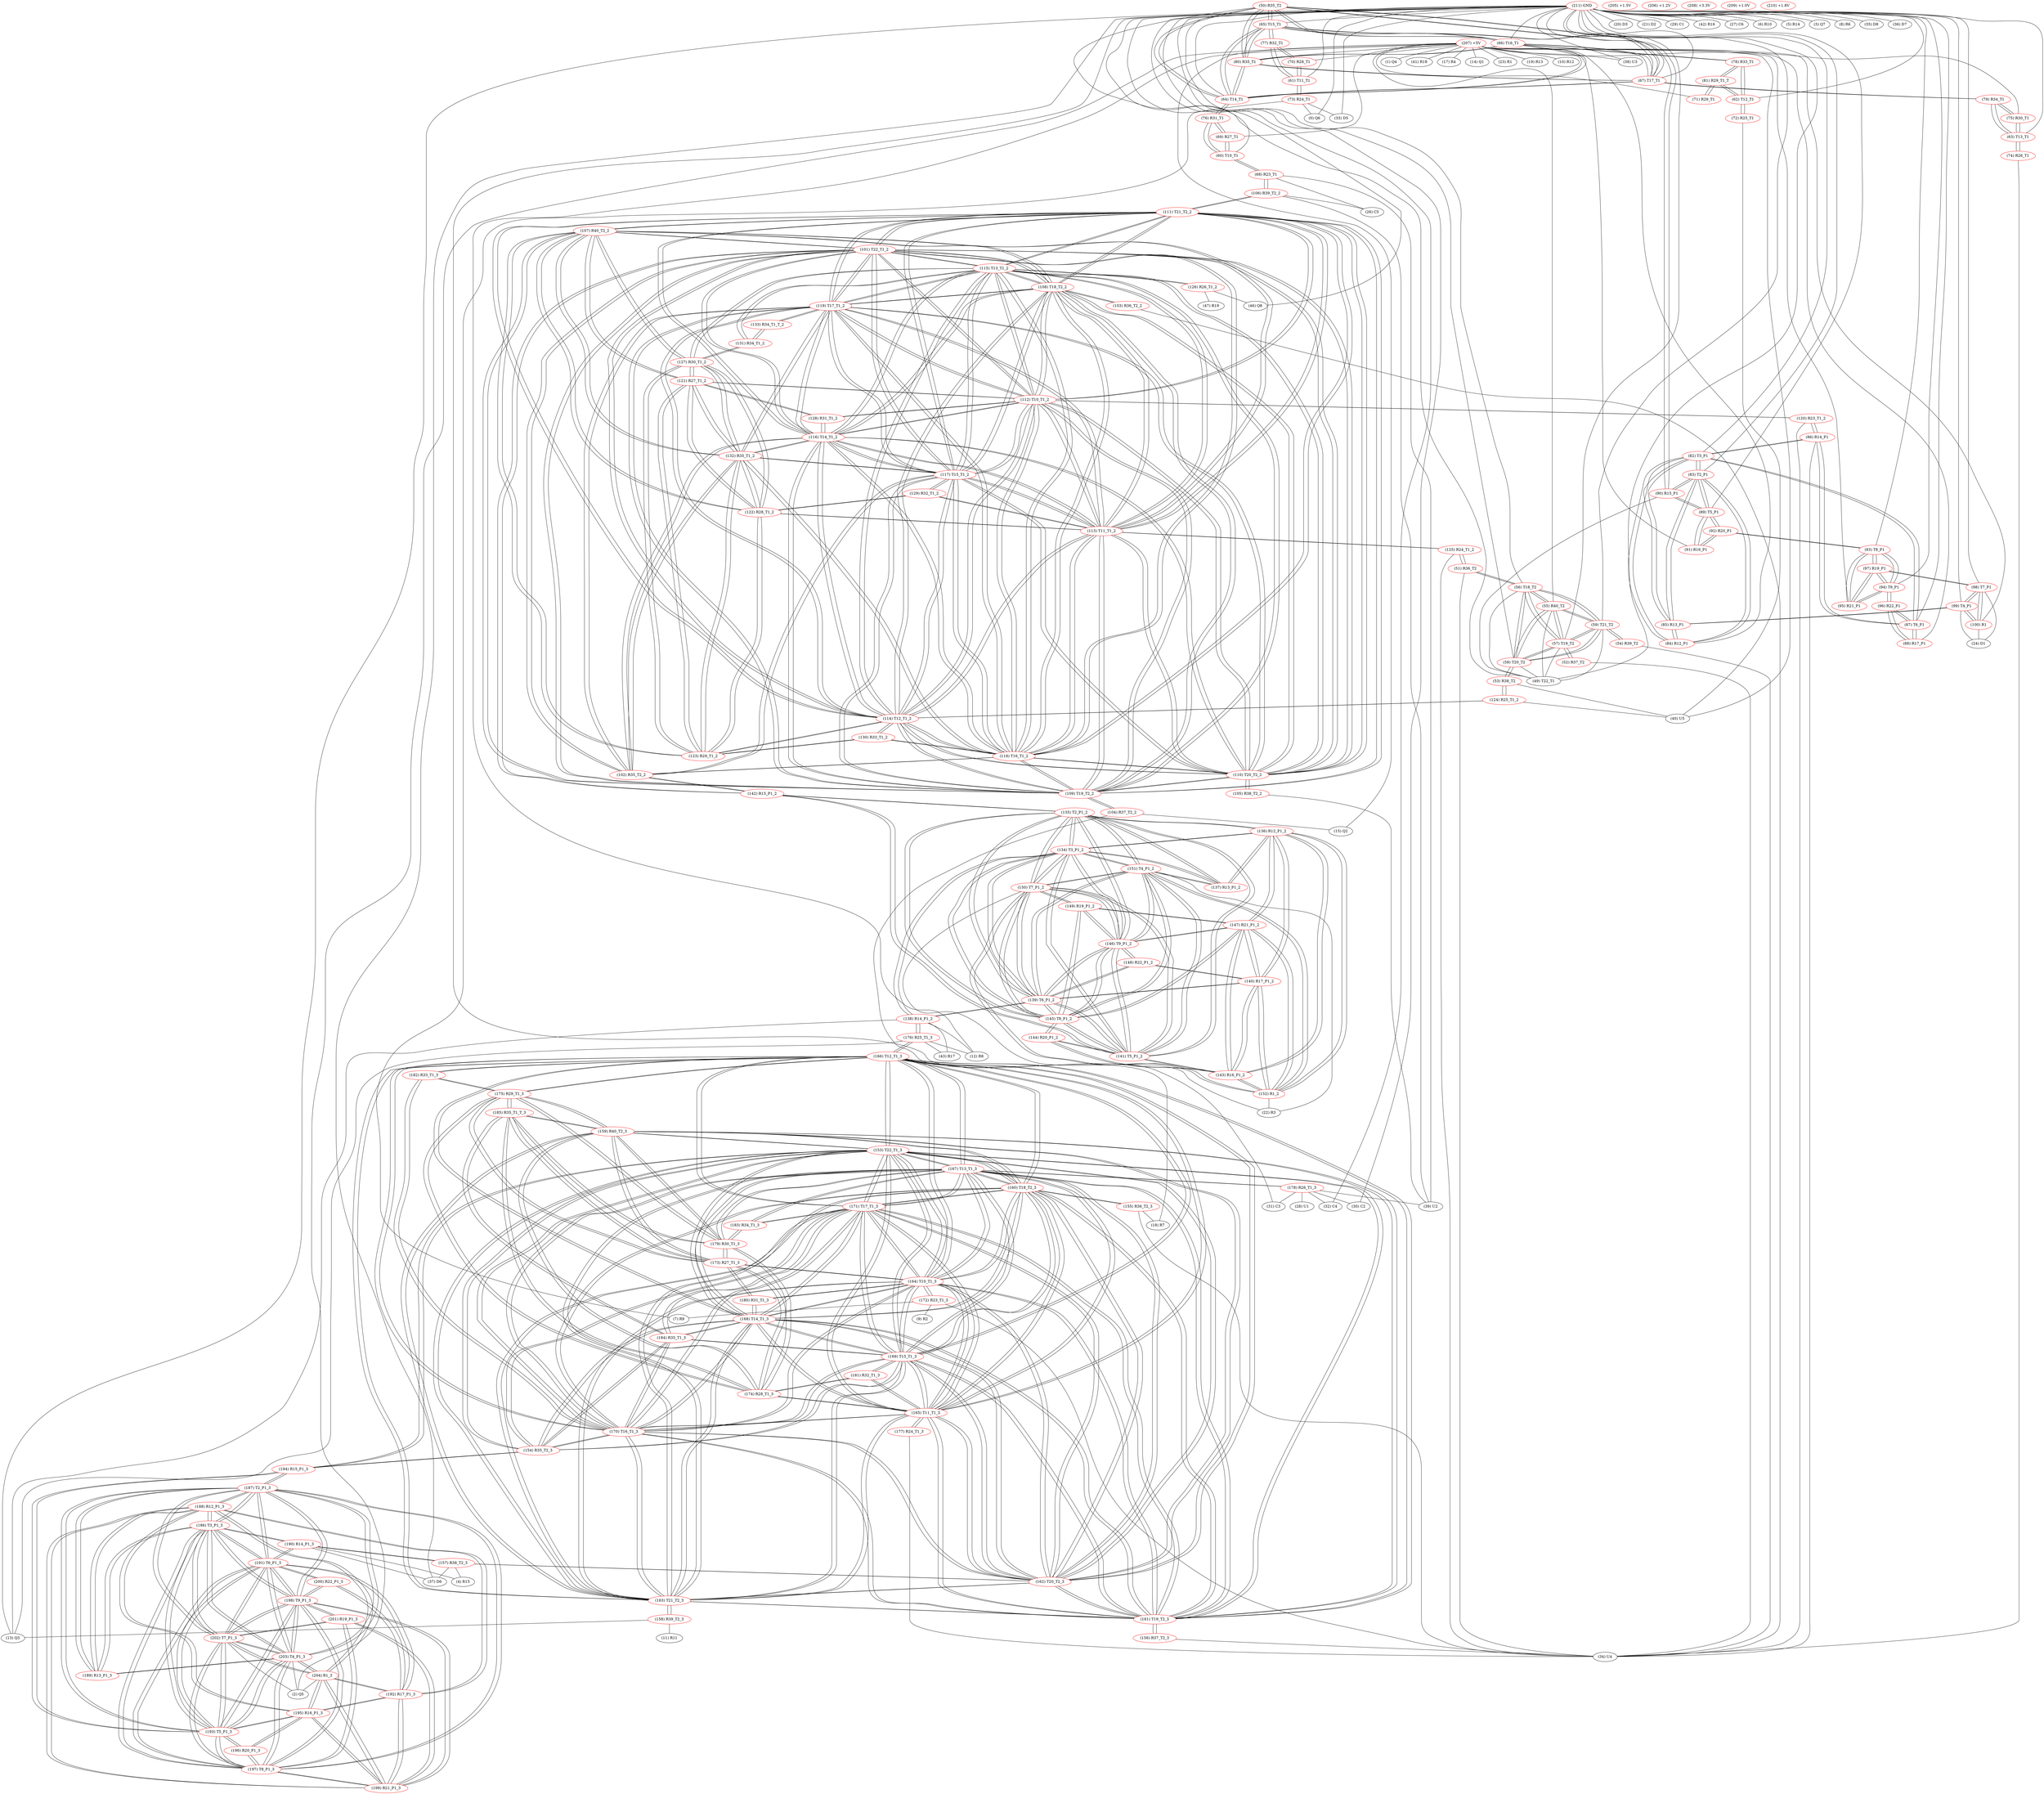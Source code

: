 graph {
	50 [label="(50) R35_T2" color=red]
	65 [label="(65) T15_T1"]
	66 [label="(66) T16_T1"]
	64 [label="(64) T14_T1"]
	67 [label="(67) T17_T1"]
	80 [label="(80) R35_T1"]
	90 [label="(90) R15_P1"]
	49 [label="(49) T22_T1"]
	51 [label="(51) R36_T2" color=red]
	34 [label="(34) U4"]
	125 [label="(125) R24_T1_2"]
	56 [label="(56) T18_T2"]
	52 [label="(52) R37_T2" color=red]
	34 [label="(34) U4"]
	57 [label="(57) T19_T2"]
	53 [label="(53) R38_T2" color=red]
	40 [label="(40) U5"]
	124 [label="(124) R25_T1_2"]
	58 [label="(58) T20_T2"]
	54 [label="(54) R39_T2" color=red]
	34 [label="(34) U4"]
	59 [label="(59) T21_T2"]
	55 [label="(55) R40_T2" color=red]
	57 [label="(57) T19_T2"]
	58 [label="(58) T20_T2"]
	59 [label="(59) T21_T2"]
	49 [label="(49) T22_T1"]
	56 [label="(56) T18_T2"]
	56 [label="(56) T18_T2" color=red]
	57 [label="(57) T19_T2"]
	58 [label="(58) T20_T2"]
	59 [label="(59) T21_T2"]
	49 [label="(49) T22_T1"]
	55 [label="(55) R40_T2"]
	51 [label="(51) R36_T2"]
	57 [label="(57) T19_T2" color=red]
	58 [label="(58) T20_T2"]
	59 [label="(59) T21_T2"]
	49 [label="(49) T22_T1"]
	56 [label="(56) T18_T2"]
	55 [label="(55) R40_T2"]
	52 [label="(52) R37_T2"]
	58 [label="(58) T20_T2" color=red]
	57 [label="(57) T19_T2"]
	59 [label="(59) T21_T2"]
	49 [label="(49) T22_T1"]
	56 [label="(56) T18_T2"]
	55 [label="(55) R40_T2"]
	53 [label="(53) R38_T2"]
	59 [label="(59) T21_T2" color=red]
	57 [label="(57) T19_T2"]
	58 [label="(58) T20_T2"]
	49 [label="(49) T22_T1"]
	56 [label="(56) T18_T2"]
	55 [label="(55) R40_T2"]
	54 [label="(54) R39_T2"]
	60 [label="(60) T10_T1" color=red]
	68 [label="(68) R23_T1"]
	69 [label="(69) R27_T1"]
	76 [label="(76) R31_T1"]
	61 [label="(61) T11_T1" color=red]
	73 [label="(73) R24_T1"]
	77 [label="(77) R32_T1"]
	70 [label="(70) R28_T1"]
	62 [label="(62) T12_T1" color=red]
	78 [label="(78) R33_T1"]
	81 [label="(81) R29_T1_T"]
	72 [label="(72) R25_T1"]
	63 [label="(63) T13_T1" color=red]
	75 [label="(75) R30_T1"]
	79 [label="(79) R34_T1"]
	74 [label="(74) R26_T1"]
	64 [label="(64) T14_T1" color=red]
	65 [label="(65) T15_T1"]
	66 [label="(66) T16_T1"]
	67 [label="(67) T17_T1"]
	50 [label="(50) R35_T2"]
	80 [label="(80) R35_T1"]
	76 [label="(76) R31_T1"]
	65 [label="(65) T15_T1" color=red]
	66 [label="(66) T16_T1"]
	64 [label="(64) T14_T1"]
	67 [label="(67) T17_T1"]
	50 [label="(50) R35_T2"]
	80 [label="(80) R35_T1"]
	77 [label="(77) R32_T1"]
	66 [label="(66) T16_T1" color=red]
	65 [label="(65) T15_T1"]
	64 [label="(64) T14_T1"]
	67 [label="(67) T17_T1"]
	50 [label="(50) R35_T2"]
	80 [label="(80) R35_T1"]
	78 [label="(78) R33_T1"]
	67 [label="(67) T17_T1" color=red]
	65 [label="(65) T15_T1"]
	66 [label="(66) T16_T1"]
	64 [label="(64) T14_T1"]
	50 [label="(50) R35_T2"]
	80 [label="(80) R35_T1"]
	79 [label="(79) R34_T1"]
	68 [label="(68) R23_T1" color=red]
	26 [label="(26) C5"]
	39 [label="(39) U2"]
	106 [label="(106) R39_T2_2"]
	60 [label="(60) T10_T1"]
	69 [label="(69) R27_T1" color=red]
	60 [label="(60) T10_T1"]
	76 [label="(76) R31_T1"]
	70 [label="(70) R28_T1" color=red]
	77 [label="(77) R32_T1"]
	61 [label="(61) T11_T1"]
	71 [label="(71) R29_T1" color=red]
	81 [label="(81) R29_T1_T"]
	72 [label="(72) R25_T1" color=red]
	40 [label="(40) U5"]
	62 [label="(62) T12_T1"]
	73 [label="(73) R24_T1" color=red]
	0 [label="(0) Q6"]
	7 [label="(7) R9"]
	33 [label="(33) D5"]
	61 [label="(61) T11_T1"]
	74 [label="(74) R26_T1" color=red]
	34 [label="(34) U4"]
	63 [label="(63) T13_T1"]
	75 [label="(75) R30_T1" color=red]
	79 [label="(79) R34_T1"]
	63 [label="(63) T13_T1"]
	76 [label="(76) R31_T1" color=red]
	69 [label="(69) R27_T1"]
	60 [label="(60) T10_T1"]
	64 [label="(64) T14_T1"]
	77 [label="(77) R32_T1" color=red]
	65 [label="(65) T15_T1"]
	61 [label="(61) T11_T1"]
	70 [label="(70) R28_T1"]
	78 [label="(78) R33_T1" color=red]
	66 [label="(66) T16_T1"]
	62 [label="(62) T12_T1"]
	81 [label="(81) R29_T1_T"]
	79 [label="(79) R34_T1" color=red]
	67 [label="(67) T17_T1"]
	75 [label="(75) R30_T1"]
	63 [label="(63) T13_T1"]
	80 [label="(80) R35_T1" color=red]
	65 [label="(65) T15_T1"]
	66 [label="(66) T16_T1"]
	64 [label="(64) T14_T1"]
	67 [label="(67) T17_T1"]
	50 [label="(50) R35_T2"]
	81 [label="(81) R29_T1_T" color=red]
	78 [label="(78) R33_T1"]
	62 [label="(62) T12_T1"]
	71 [label="(71) R29_T1"]
	82 [label="(82) T3_P1" color=red]
	86 [label="(86) R14_P1"]
	87 [label="(87) T6_P1"]
	85 [label="(85) R13_P1"]
	84 [label="(84) R12_P1"]
	83 [label="(83) T2_P1"]
	83 [label="(83) T2_P1" color=red]
	85 [label="(85) R13_P1"]
	82 [label="(82) T3_P1"]
	84 [label="(84) R12_P1"]
	89 [label="(89) T5_P1"]
	90 [label="(90) R15_P1"]
	84 [label="(84) R12_P1" color=red]
	85 [label="(85) R13_P1"]
	82 [label="(82) T3_P1"]
	83 [label="(83) T2_P1"]
	85 [label="(85) R13_P1" color=red]
	99 [label="(99) T4_P1"]
	82 [label="(82) T3_P1"]
	84 [label="(84) R12_P1"]
	83 [label="(83) T2_P1"]
	86 [label="(86) R14_P1" color=red]
	34 [label="(34) U4"]
	120 [label="(120) R23_T1_2"]
	82 [label="(82) T3_P1"]
	87 [label="(87) T6_P1"]
	87 [label="(87) T6_P1" color=red]
	86 [label="(86) R14_P1"]
	82 [label="(82) T3_P1"]
	96 [label="(96) R22_P1"]
	88 [label="(88) R17_P1"]
	88 [label="(88) R17_P1" color=red]
	96 [label="(96) R22_P1"]
	87 [label="(87) T6_P1"]
	89 [label="(89) T5_P1" color=red]
	83 [label="(83) T2_P1"]
	90 [label="(90) R15_P1"]
	91 [label="(91) R16_P1"]
	92 [label="(92) R20_P1"]
	90 [label="(90) R15_P1" color=red]
	49 [label="(49) T22_T1"]
	50 [label="(50) R35_T2"]
	83 [label="(83) T2_P1"]
	89 [label="(89) T5_P1"]
	91 [label="(91) R16_P1" color=red]
	89 [label="(89) T5_P1"]
	92 [label="(92) R20_P1"]
	92 [label="(92) R20_P1" color=red]
	93 [label="(93) T8_P1"]
	91 [label="(91) R16_P1"]
	89 [label="(89) T5_P1"]
	93 [label="(93) T8_P1" color=red]
	94 [label="(94) T9_P1"]
	95 [label="(95) R21_P1"]
	97 [label="(97) R19_P1"]
	92 [label="(92) R20_P1"]
	94 [label="(94) T9_P1" color=red]
	96 [label="(96) R22_P1"]
	95 [label="(95) R21_P1"]
	93 [label="(93) T8_P1"]
	97 [label="(97) R19_P1"]
	95 [label="(95) R21_P1" color=red]
	94 [label="(94) T9_P1"]
	93 [label="(93) T8_P1"]
	97 [label="(97) R19_P1"]
	96 [label="(96) R22_P1" color=red]
	94 [label="(94) T9_P1"]
	87 [label="(87) T6_P1"]
	88 [label="(88) R17_P1"]
	97 [label="(97) R19_P1" color=red]
	94 [label="(94) T9_P1"]
	95 [label="(95) R21_P1"]
	93 [label="(93) T8_P1"]
	98 [label="(98) T7_P1"]
	98 [label="(98) T7_P1" color=red]
	100 [label="(100) R1"]
	99 [label="(99) T4_P1"]
	24 [label="(24) D1"]
	97 [label="(97) R19_P1"]
	99 [label="(99) T4_P1" color=red]
	85 [label="(85) R13_P1"]
	100 [label="(100) R1"]
	98 [label="(98) T7_P1"]
	24 [label="(24) D1"]
	100 [label="(100) R1" color=red]
	99 [label="(99) T4_P1"]
	98 [label="(98) T7_P1"]
	24 [label="(24) D1"]
	101 [label="(101) T22_T1_2" color=red]
	115 [label="(115) T13_T1_2"]
	108 [label="(108) T18_T2_2"]
	109 [label="(109) T19_T2_2"]
	114 [label="(114) T12_T1_2"]
	117 [label="(117) T15_T1_2"]
	116 [label="(116) T14_T1_2"]
	110 [label="(110) T20_T2_2"]
	111 [label="(111) T21_T2_2"]
	113 [label="(113) T11_T1_2"]
	112 [label="(112) T10_T1_2"]
	118 [label="(118) T16_T1_2"]
	119 [label="(119) T17_T1_2"]
	107 [label="(107) R40_T2_2"]
	142 [label="(142) R15_P1_2"]
	102 [label="(102) R35_T2_2"]
	102 [label="(102) R35_T2_2" color=red]
	117 [label="(117) T15_T1_2"]
	118 [label="(118) T16_T1_2"]
	116 [label="(116) T14_T1_2"]
	119 [label="(119) T17_T1_2"]
	132 [label="(132) R35_T1_2"]
	142 [label="(142) R15_P1_2"]
	101 [label="(101) T22_T1_2"]
	103 [label="(103) R36_T2_2" color=red]
	34 [label="(34) U4"]
	108 [label="(108) T18_T2_2"]
	104 [label="(104) R37_T2_2" color=red]
	18 [label="(18) R7"]
	15 [label="(15) Q2"]
	109 [label="(109) T19_T2_2"]
	105 [label="(105) R38_T2_2" color=red]
	39 [label="(39) U2"]
	110 [label="(110) T20_T2_2"]
	106 [label="(106) R39_T2_2" color=red]
	26 [label="(26) C5"]
	39 [label="(39) U2"]
	68 [label="(68) R23_T1"]
	111 [label="(111) T21_T2_2"]
	107 [label="(107) R40_T2_2" color=red]
	109 [label="(109) T19_T2_2"]
	110 [label="(110) T20_T2_2"]
	111 [label="(111) T21_T2_2"]
	101 [label="(101) T22_T1_2"]
	108 [label="(108) T18_T2_2"]
	123 [label="(123) R29_T1_2"]
	122 [label="(122) R28_T1_2"]
	127 [label="(127) R30_T1_2"]
	121 [label="(121) R27_T1_2"]
	132 [label="(132) R35_T1_2"]
	108 [label="(108) T18_T2_2" color=red]
	115 [label="(115) T13_T1_2"]
	109 [label="(109) T19_T2_2"]
	114 [label="(114) T12_T1_2"]
	117 [label="(117) T15_T1_2"]
	116 [label="(116) T14_T1_2"]
	110 [label="(110) T20_T2_2"]
	111 [label="(111) T21_T2_2"]
	113 [label="(113) T11_T1_2"]
	112 [label="(112) T10_T1_2"]
	101 [label="(101) T22_T1_2"]
	118 [label="(118) T16_T1_2"]
	119 [label="(119) T17_T1_2"]
	107 [label="(107) R40_T2_2"]
	103 [label="(103) R36_T2_2"]
	109 [label="(109) T19_T2_2" color=red]
	115 [label="(115) T13_T1_2"]
	108 [label="(108) T18_T2_2"]
	114 [label="(114) T12_T1_2"]
	117 [label="(117) T15_T1_2"]
	116 [label="(116) T14_T1_2"]
	110 [label="(110) T20_T2_2"]
	111 [label="(111) T21_T2_2"]
	113 [label="(113) T11_T1_2"]
	112 [label="(112) T10_T1_2"]
	101 [label="(101) T22_T1_2"]
	118 [label="(118) T16_T1_2"]
	119 [label="(119) T17_T1_2"]
	107 [label="(107) R40_T2_2"]
	104 [label="(104) R37_T2_2"]
	110 [label="(110) T20_T2_2" color=red]
	115 [label="(115) T13_T1_2"]
	108 [label="(108) T18_T2_2"]
	109 [label="(109) T19_T2_2"]
	114 [label="(114) T12_T1_2"]
	117 [label="(117) T15_T1_2"]
	116 [label="(116) T14_T1_2"]
	111 [label="(111) T21_T2_2"]
	113 [label="(113) T11_T1_2"]
	112 [label="(112) T10_T1_2"]
	101 [label="(101) T22_T1_2"]
	118 [label="(118) T16_T1_2"]
	119 [label="(119) T17_T1_2"]
	107 [label="(107) R40_T2_2"]
	105 [label="(105) R38_T2_2"]
	111 [label="(111) T21_T2_2" color=red]
	115 [label="(115) T13_T1_2"]
	108 [label="(108) T18_T2_2"]
	109 [label="(109) T19_T2_2"]
	114 [label="(114) T12_T1_2"]
	117 [label="(117) T15_T1_2"]
	116 [label="(116) T14_T1_2"]
	110 [label="(110) T20_T2_2"]
	113 [label="(113) T11_T1_2"]
	112 [label="(112) T10_T1_2"]
	101 [label="(101) T22_T1_2"]
	118 [label="(118) T16_T1_2"]
	119 [label="(119) T17_T1_2"]
	107 [label="(107) R40_T2_2"]
	106 [label="(106) R39_T2_2"]
	112 [label="(112) T10_T1_2" color=red]
	115 [label="(115) T13_T1_2"]
	108 [label="(108) T18_T2_2"]
	109 [label="(109) T19_T2_2"]
	114 [label="(114) T12_T1_2"]
	117 [label="(117) T15_T1_2"]
	116 [label="(116) T14_T1_2"]
	110 [label="(110) T20_T2_2"]
	111 [label="(111) T21_T2_2"]
	113 [label="(113) T11_T1_2"]
	101 [label="(101) T22_T1_2"]
	118 [label="(118) T16_T1_2"]
	119 [label="(119) T17_T1_2"]
	120 [label="(120) R23_T1_2"]
	121 [label="(121) R27_T1_2"]
	128 [label="(128) R31_T1_2"]
	113 [label="(113) T11_T1_2" color=red]
	115 [label="(115) T13_T1_2"]
	108 [label="(108) T18_T2_2"]
	109 [label="(109) T19_T2_2"]
	114 [label="(114) T12_T1_2"]
	117 [label="(117) T15_T1_2"]
	116 [label="(116) T14_T1_2"]
	110 [label="(110) T20_T2_2"]
	111 [label="(111) T21_T2_2"]
	112 [label="(112) T10_T1_2"]
	101 [label="(101) T22_T1_2"]
	118 [label="(118) T16_T1_2"]
	119 [label="(119) T17_T1_2"]
	125 [label="(125) R24_T1_2"]
	129 [label="(129) R32_T1_2"]
	122 [label="(122) R28_T1_2"]
	114 [label="(114) T12_T1_2" color=red]
	115 [label="(115) T13_T1_2"]
	108 [label="(108) T18_T2_2"]
	109 [label="(109) T19_T2_2"]
	117 [label="(117) T15_T1_2"]
	116 [label="(116) T14_T1_2"]
	110 [label="(110) T20_T2_2"]
	111 [label="(111) T21_T2_2"]
	113 [label="(113) T11_T1_2"]
	112 [label="(112) T10_T1_2"]
	101 [label="(101) T22_T1_2"]
	118 [label="(118) T16_T1_2"]
	119 [label="(119) T17_T1_2"]
	130 [label="(130) R33_T1_2"]
	123 [label="(123) R29_T1_2"]
	124 [label="(124) R25_T1_2"]
	115 [label="(115) T13_T1_2" color=red]
	108 [label="(108) T18_T2_2"]
	109 [label="(109) T19_T2_2"]
	114 [label="(114) T12_T1_2"]
	117 [label="(117) T15_T1_2"]
	116 [label="(116) T14_T1_2"]
	110 [label="(110) T20_T2_2"]
	111 [label="(111) T21_T2_2"]
	113 [label="(113) T11_T1_2"]
	112 [label="(112) T10_T1_2"]
	101 [label="(101) T22_T1_2"]
	118 [label="(118) T16_T1_2"]
	119 [label="(119) T17_T1_2"]
	127 [label="(127) R30_T1_2"]
	131 [label="(131) R34_T1_2"]
	126 [label="(126) R26_T1_2"]
	116 [label="(116) T14_T1_2" color=red]
	115 [label="(115) T13_T1_2"]
	108 [label="(108) T18_T2_2"]
	109 [label="(109) T19_T2_2"]
	114 [label="(114) T12_T1_2"]
	117 [label="(117) T15_T1_2"]
	110 [label="(110) T20_T2_2"]
	111 [label="(111) T21_T2_2"]
	113 [label="(113) T11_T1_2"]
	112 [label="(112) T10_T1_2"]
	101 [label="(101) T22_T1_2"]
	118 [label="(118) T16_T1_2"]
	119 [label="(119) T17_T1_2"]
	102 [label="(102) R35_T2_2"]
	132 [label="(132) R35_T1_2"]
	128 [label="(128) R31_T1_2"]
	117 [label="(117) T15_T1_2" color=red]
	115 [label="(115) T13_T1_2"]
	108 [label="(108) T18_T2_2"]
	109 [label="(109) T19_T2_2"]
	114 [label="(114) T12_T1_2"]
	116 [label="(116) T14_T1_2"]
	110 [label="(110) T20_T2_2"]
	111 [label="(111) T21_T2_2"]
	113 [label="(113) T11_T1_2"]
	112 [label="(112) T10_T1_2"]
	101 [label="(101) T22_T1_2"]
	118 [label="(118) T16_T1_2"]
	119 [label="(119) T17_T1_2"]
	102 [label="(102) R35_T2_2"]
	132 [label="(132) R35_T1_2"]
	129 [label="(129) R32_T1_2"]
	118 [label="(118) T16_T1_2" color=red]
	115 [label="(115) T13_T1_2"]
	108 [label="(108) T18_T2_2"]
	109 [label="(109) T19_T2_2"]
	114 [label="(114) T12_T1_2"]
	117 [label="(117) T15_T1_2"]
	116 [label="(116) T14_T1_2"]
	110 [label="(110) T20_T2_2"]
	111 [label="(111) T21_T2_2"]
	113 [label="(113) T11_T1_2"]
	112 [label="(112) T10_T1_2"]
	101 [label="(101) T22_T1_2"]
	119 [label="(119) T17_T1_2"]
	102 [label="(102) R35_T2_2"]
	132 [label="(132) R35_T1_2"]
	130 [label="(130) R33_T1_2"]
	119 [label="(119) T17_T1_2" color=red]
	115 [label="(115) T13_T1_2"]
	108 [label="(108) T18_T2_2"]
	109 [label="(109) T19_T2_2"]
	114 [label="(114) T12_T1_2"]
	117 [label="(117) T15_T1_2"]
	116 [label="(116) T14_T1_2"]
	110 [label="(110) T20_T2_2"]
	111 [label="(111) T21_T2_2"]
	113 [label="(113) T11_T1_2"]
	112 [label="(112) T10_T1_2"]
	101 [label="(101) T22_T1_2"]
	118 [label="(118) T16_T1_2"]
	102 [label="(102) R35_T2_2"]
	132 [label="(132) R35_T1_2"]
	133 [label="(133) R34_T1_T_2"]
	120 [label="(120) R23_T1_2" color=red]
	86 [label="(86) R14_P1"]
	34 [label="(34) U4"]
	112 [label="(112) T10_T1_2"]
	121 [label="(121) R27_T1_2" color=red]
	107 [label="(107) R40_T2_2"]
	123 [label="(123) R29_T1_2"]
	122 [label="(122) R28_T1_2"]
	127 [label="(127) R30_T1_2"]
	132 [label="(132) R35_T1_2"]
	112 [label="(112) T10_T1_2"]
	128 [label="(128) R31_T1_2"]
	122 [label="(122) R28_T1_2" color=red]
	107 [label="(107) R40_T2_2"]
	123 [label="(123) R29_T1_2"]
	127 [label="(127) R30_T1_2"]
	121 [label="(121) R27_T1_2"]
	132 [label="(132) R35_T1_2"]
	129 [label="(129) R32_T1_2"]
	113 [label="(113) T11_T1_2"]
	123 [label="(123) R29_T1_2" color=red]
	107 [label="(107) R40_T2_2"]
	122 [label="(122) R28_T1_2"]
	127 [label="(127) R30_T1_2"]
	121 [label="(121) R27_T1_2"]
	132 [label="(132) R35_T1_2"]
	130 [label="(130) R33_T1_2"]
	114 [label="(114) T12_T1_2"]
	124 [label="(124) R25_T1_2" color=red]
	40 [label="(40) U5"]
	53 [label="(53) R38_T2"]
	114 [label="(114) T12_T1_2"]
	125 [label="(125) R24_T1_2" color=red]
	34 [label="(34) U4"]
	51 [label="(51) R36_T2"]
	113 [label="(113) T11_T1_2"]
	126 [label="(126) R26_T1_2" color=red]
	46 [label="(46) Q8"]
	47 [label="(47) R19"]
	115 [label="(115) T13_T1_2"]
	127 [label="(127) R30_T1_2" color=red]
	107 [label="(107) R40_T2_2"]
	123 [label="(123) R29_T1_2"]
	122 [label="(122) R28_T1_2"]
	121 [label="(121) R27_T1_2"]
	132 [label="(132) R35_T1_2"]
	131 [label="(131) R34_T1_2"]
	115 [label="(115) T13_T1_2"]
	128 [label="(128) R31_T1_2" color=red]
	121 [label="(121) R27_T1_2"]
	112 [label="(112) T10_T1_2"]
	116 [label="(116) T14_T1_2"]
	129 [label="(129) R32_T1_2" color=red]
	117 [label="(117) T15_T1_2"]
	113 [label="(113) T11_T1_2"]
	122 [label="(122) R28_T1_2"]
	130 [label="(130) R33_T1_2" color=red]
	118 [label="(118) T16_T1_2"]
	114 [label="(114) T12_T1_2"]
	123 [label="(123) R29_T1_2"]
	131 [label="(131) R34_T1_2" color=red]
	127 [label="(127) R30_T1_2"]
	115 [label="(115) T13_T1_2"]
	133 [label="(133) R34_T1_T_2"]
	132 [label="(132) R35_T1_2" color=red]
	117 [label="(117) T15_T1_2"]
	118 [label="(118) T16_T1_2"]
	116 [label="(116) T14_T1_2"]
	119 [label="(119) T17_T1_2"]
	102 [label="(102) R35_T2_2"]
	107 [label="(107) R40_T2_2"]
	123 [label="(123) R29_T1_2"]
	122 [label="(122) R28_T1_2"]
	127 [label="(127) R30_T1_2"]
	121 [label="(121) R27_T1_2"]
	133 [label="(133) R34_T1_T_2" color=red]
	119 [label="(119) T17_T1_2"]
	131 [label="(131) R34_T1_2"]
	134 [label="(134) T3_P1_2" color=red]
	151 [label="(151) T4_P1_2"]
	150 [label="(150) T7_P1_2"]
	141 [label="(141) T5_P1_2"]
	146 [label="(146) T9_P1_2"]
	145 [label="(145) T8_P1_2"]
	139 [label="(139) T6_P1_2"]
	135 [label="(135) T2_P1_2"]
	138 [label="(138) R14_P1_2"]
	137 [label="(137) R13_P1_2"]
	136 [label="(136) R12_P1_2"]
	135 [label="(135) T2_P1_2" color=red]
	134 [label="(134) T3_P1_2"]
	151 [label="(151) T4_P1_2"]
	150 [label="(150) T7_P1_2"]
	141 [label="(141) T5_P1_2"]
	146 [label="(146) T9_P1_2"]
	145 [label="(145) T8_P1_2"]
	139 [label="(139) T6_P1_2"]
	137 [label="(137) R13_P1_2"]
	136 [label="(136) R12_P1_2"]
	142 [label="(142) R15_P1_2"]
	136 [label="(136) R12_P1_2" color=red]
	147 [label="(147) R21_P1_2"]
	143 [label="(143) R16_P1_2"]
	140 [label="(140) R17_P1_2"]
	152 [label="(152) R1_2"]
	137 [label="(137) R13_P1_2"]
	134 [label="(134) T3_P1_2"]
	135 [label="(135) T2_P1_2"]
	137 [label="(137) R13_P1_2" color=red]
	151 [label="(151) T4_P1_2"]
	134 [label="(134) T3_P1_2"]
	136 [label="(136) R12_P1_2"]
	135 [label="(135) T2_P1_2"]
	138 [label="(138) R14_P1_2" color=red]
	12 [label="(12) R8"]
	13 [label="(13) Q3"]
	43 [label="(43) R17"]
	176 [label="(176) R25_T1_3"]
	134 [label="(134) T3_P1_2"]
	139 [label="(139) T6_P1_2"]
	139 [label="(139) T6_P1_2" color=red]
	134 [label="(134) T3_P1_2"]
	151 [label="(151) T4_P1_2"]
	150 [label="(150) T7_P1_2"]
	141 [label="(141) T5_P1_2"]
	146 [label="(146) T9_P1_2"]
	145 [label="(145) T8_P1_2"]
	135 [label="(135) T2_P1_2"]
	138 [label="(138) R14_P1_2"]
	148 [label="(148) R22_P1_2"]
	140 [label="(140) R17_P1_2"]
	140 [label="(140) R17_P1_2" color=red]
	147 [label="(147) R21_P1_2"]
	143 [label="(143) R16_P1_2"]
	136 [label="(136) R12_P1_2"]
	152 [label="(152) R1_2"]
	148 [label="(148) R22_P1_2"]
	139 [label="(139) T6_P1_2"]
	141 [label="(141) T5_P1_2" color=red]
	134 [label="(134) T3_P1_2"]
	151 [label="(151) T4_P1_2"]
	150 [label="(150) T7_P1_2"]
	146 [label="(146) T9_P1_2"]
	145 [label="(145) T8_P1_2"]
	139 [label="(139) T6_P1_2"]
	135 [label="(135) T2_P1_2"]
	142 [label="(142) R15_P1_2"]
	143 [label="(143) R16_P1_2"]
	144 [label="(144) R20_P1_2"]
	142 [label="(142) R15_P1_2" color=red]
	101 [label="(101) T22_T1_2"]
	102 [label="(102) R35_T2_2"]
	135 [label="(135) T2_P1_2"]
	141 [label="(141) T5_P1_2"]
	143 [label="(143) R16_P1_2" color=red]
	147 [label="(147) R21_P1_2"]
	136 [label="(136) R12_P1_2"]
	140 [label="(140) R17_P1_2"]
	152 [label="(152) R1_2"]
	141 [label="(141) T5_P1_2"]
	144 [label="(144) R20_P1_2"]
	144 [label="(144) R20_P1_2" color=red]
	145 [label="(145) T8_P1_2"]
	143 [label="(143) R16_P1_2"]
	141 [label="(141) T5_P1_2"]
	145 [label="(145) T8_P1_2" color=red]
	134 [label="(134) T3_P1_2"]
	151 [label="(151) T4_P1_2"]
	150 [label="(150) T7_P1_2"]
	141 [label="(141) T5_P1_2"]
	146 [label="(146) T9_P1_2"]
	139 [label="(139) T6_P1_2"]
	135 [label="(135) T2_P1_2"]
	147 [label="(147) R21_P1_2"]
	149 [label="(149) R19_P1_2"]
	144 [label="(144) R20_P1_2"]
	146 [label="(146) T9_P1_2" color=red]
	148 [label="(148) R22_P1_2"]
	134 [label="(134) T3_P1_2"]
	151 [label="(151) T4_P1_2"]
	150 [label="(150) T7_P1_2"]
	141 [label="(141) T5_P1_2"]
	145 [label="(145) T8_P1_2"]
	139 [label="(139) T6_P1_2"]
	135 [label="(135) T2_P1_2"]
	147 [label="(147) R21_P1_2"]
	149 [label="(149) R19_P1_2"]
	147 [label="(147) R21_P1_2" color=red]
	143 [label="(143) R16_P1_2"]
	136 [label="(136) R12_P1_2"]
	140 [label="(140) R17_P1_2"]
	152 [label="(152) R1_2"]
	146 [label="(146) T9_P1_2"]
	145 [label="(145) T8_P1_2"]
	149 [label="(149) R19_P1_2"]
	148 [label="(148) R22_P1_2" color=red]
	146 [label="(146) T9_P1_2"]
	139 [label="(139) T6_P1_2"]
	140 [label="(140) R17_P1_2"]
	149 [label="(149) R19_P1_2" color=red]
	146 [label="(146) T9_P1_2"]
	147 [label="(147) R21_P1_2"]
	145 [label="(145) T8_P1_2"]
	150 [label="(150) T7_P1_2"]
	150 [label="(150) T7_P1_2" color=red]
	134 [label="(134) T3_P1_2"]
	151 [label="(151) T4_P1_2"]
	141 [label="(141) T5_P1_2"]
	146 [label="(146) T9_P1_2"]
	145 [label="(145) T8_P1_2"]
	139 [label="(139) T6_P1_2"]
	135 [label="(135) T2_P1_2"]
	152 [label="(152) R1_2"]
	22 [label="(22) R3"]
	149 [label="(149) R19_P1_2"]
	151 [label="(151) T4_P1_2" color=red]
	134 [label="(134) T3_P1_2"]
	150 [label="(150) T7_P1_2"]
	141 [label="(141) T5_P1_2"]
	146 [label="(146) T9_P1_2"]
	145 [label="(145) T8_P1_2"]
	139 [label="(139) T6_P1_2"]
	135 [label="(135) T2_P1_2"]
	137 [label="(137) R13_P1_2"]
	152 [label="(152) R1_2"]
	22 [label="(22) R3"]
	152 [label="(152) R1_2" color=red]
	151 [label="(151) T4_P1_2"]
	150 [label="(150) T7_P1_2"]
	22 [label="(22) R3"]
	147 [label="(147) R21_P1_2"]
	143 [label="(143) R16_P1_2"]
	136 [label="(136) R12_P1_2"]
	140 [label="(140) R17_P1_2"]
	153 [label="(153) T22_T1_3" color=red]
	167 [label="(167) T13_T1_3"]
	160 [label="(160) T18_T2_3"]
	161 [label="(161) T19_T2_3"]
	166 [label="(166) T12_T1_3"]
	169 [label="(169) T15_T1_3"]
	168 [label="(168) T14_T1_3"]
	162 [label="(162) T20_T2_3"]
	163 [label="(163) T21_T2_3"]
	165 [label="(165) T11_T1_3"]
	164 [label="(164) T10_T1_3"]
	170 [label="(170) T16_T1_3"]
	171 [label="(171) T17_T1_3"]
	159 [label="(159) R40_T2_3"]
	194 [label="(194) R15_P1_3"]
	154 [label="(154) R35_T2_3"]
	154 [label="(154) R35_T2_3" color=red]
	169 [label="(169) T15_T1_3"]
	170 [label="(170) T16_T1_3"]
	168 [label="(168) T14_T1_3"]
	171 [label="(171) T17_T1_3"]
	184 [label="(184) R35_T1_3"]
	194 [label="(194) R15_P1_3"]
	153 [label="(153) T22_T1_3"]
	155 [label="(155) R36_T2_3" color=red]
	34 [label="(34) U4"]
	18 [label="(18) R7"]
	160 [label="(160) T18_T2_3"]
	156 [label="(156) R37_T2_3" color=red]
	34 [label="(34) U4"]
	161 [label="(161) T19_T2_3"]
	157 [label="(157) R38_T2_3" color=red]
	4 [label="(4) R15"]
	190 [label="(190) R14_P1_3"]
	37 [label="(37) D6"]
	162 [label="(162) T20_T2_3"]
	158 [label="(158) R39_T2_3" color=red]
	11 [label="(11) R11"]
	13 [label="(13) Q3"]
	163 [label="(163) T21_T2_3"]
	159 [label="(159) R40_T2_3" color=red]
	161 [label="(161) T19_T2_3"]
	162 [label="(162) T20_T2_3"]
	163 [label="(163) T21_T2_3"]
	153 [label="(153) T22_T1_3"]
	160 [label="(160) T18_T2_3"]
	175 [label="(175) R29_T1_3"]
	174 [label="(174) R28_T1_3"]
	179 [label="(179) R30_T1_3"]
	173 [label="(173) R27_T1_3"]
	185 [label="(185) R35_T1_T_3"]
	160 [label="(160) T18_T2_3" color=red]
	167 [label="(167) T13_T1_3"]
	161 [label="(161) T19_T2_3"]
	166 [label="(166) T12_T1_3"]
	169 [label="(169) T15_T1_3"]
	168 [label="(168) T14_T1_3"]
	162 [label="(162) T20_T2_3"]
	163 [label="(163) T21_T2_3"]
	165 [label="(165) T11_T1_3"]
	164 [label="(164) T10_T1_3"]
	153 [label="(153) T22_T1_3"]
	170 [label="(170) T16_T1_3"]
	171 [label="(171) T17_T1_3"]
	159 [label="(159) R40_T2_3"]
	155 [label="(155) R36_T2_3"]
	161 [label="(161) T19_T2_3" color=red]
	167 [label="(167) T13_T1_3"]
	160 [label="(160) T18_T2_3"]
	166 [label="(166) T12_T1_3"]
	169 [label="(169) T15_T1_3"]
	168 [label="(168) T14_T1_3"]
	162 [label="(162) T20_T2_3"]
	163 [label="(163) T21_T2_3"]
	165 [label="(165) T11_T1_3"]
	164 [label="(164) T10_T1_3"]
	153 [label="(153) T22_T1_3"]
	170 [label="(170) T16_T1_3"]
	171 [label="(171) T17_T1_3"]
	159 [label="(159) R40_T2_3"]
	156 [label="(156) R37_T2_3"]
	162 [label="(162) T20_T2_3" color=red]
	167 [label="(167) T13_T1_3"]
	160 [label="(160) T18_T2_3"]
	161 [label="(161) T19_T2_3"]
	166 [label="(166) T12_T1_3"]
	169 [label="(169) T15_T1_3"]
	168 [label="(168) T14_T1_3"]
	163 [label="(163) T21_T2_3"]
	165 [label="(165) T11_T1_3"]
	164 [label="(164) T10_T1_3"]
	153 [label="(153) T22_T1_3"]
	170 [label="(170) T16_T1_3"]
	171 [label="(171) T17_T1_3"]
	159 [label="(159) R40_T2_3"]
	157 [label="(157) R38_T2_3"]
	163 [label="(163) T21_T2_3" color=red]
	167 [label="(167) T13_T1_3"]
	160 [label="(160) T18_T2_3"]
	161 [label="(161) T19_T2_3"]
	166 [label="(166) T12_T1_3"]
	169 [label="(169) T15_T1_3"]
	168 [label="(168) T14_T1_3"]
	162 [label="(162) T20_T2_3"]
	165 [label="(165) T11_T1_3"]
	164 [label="(164) T10_T1_3"]
	153 [label="(153) T22_T1_3"]
	170 [label="(170) T16_T1_3"]
	171 [label="(171) T17_T1_3"]
	159 [label="(159) R40_T2_3"]
	158 [label="(158) R39_T2_3"]
	164 [label="(164) T10_T1_3" color=red]
	167 [label="(167) T13_T1_3"]
	160 [label="(160) T18_T2_3"]
	161 [label="(161) T19_T2_3"]
	166 [label="(166) T12_T1_3"]
	169 [label="(169) T15_T1_3"]
	168 [label="(168) T14_T1_3"]
	162 [label="(162) T20_T2_3"]
	163 [label="(163) T21_T2_3"]
	165 [label="(165) T11_T1_3"]
	153 [label="(153) T22_T1_3"]
	170 [label="(170) T16_T1_3"]
	171 [label="(171) T17_T1_3"]
	172 [label="(172) R23_T1_3"]
	173 [label="(173) R27_T1_3"]
	180 [label="(180) R31_T1_3"]
	165 [label="(165) T11_T1_3" color=red]
	167 [label="(167) T13_T1_3"]
	160 [label="(160) T18_T2_3"]
	161 [label="(161) T19_T2_3"]
	166 [label="(166) T12_T1_3"]
	169 [label="(169) T15_T1_3"]
	168 [label="(168) T14_T1_3"]
	162 [label="(162) T20_T2_3"]
	163 [label="(163) T21_T2_3"]
	164 [label="(164) T10_T1_3"]
	153 [label="(153) T22_T1_3"]
	170 [label="(170) T16_T1_3"]
	171 [label="(171) T17_T1_3"]
	177 [label="(177) R24_T1_3"]
	181 [label="(181) R32_T1_3"]
	174 [label="(174) R28_T1_3"]
	166 [label="(166) T12_T1_3" color=red]
	167 [label="(167) T13_T1_3"]
	160 [label="(160) T18_T2_3"]
	161 [label="(161) T19_T2_3"]
	169 [label="(169) T15_T1_3"]
	168 [label="(168) T14_T1_3"]
	162 [label="(162) T20_T2_3"]
	163 [label="(163) T21_T2_3"]
	165 [label="(165) T11_T1_3"]
	164 [label="(164) T10_T1_3"]
	153 [label="(153) T22_T1_3"]
	170 [label="(170) T16_T1_3"]
	171 [label="(171) T17_T1_3"]
	182 [label="(182) R33_T1_3"]
	175 [label="(175) R29_T1_3"]
	176 [label="(176) R25_T1_3"]
	167 [label="(167) T13_T1_3" color=red]
	160 [label="(160) T18_T2_3"]
	161 [label="(161) T19_T2_3"]
	166 [label="(166) T12_T1_3"]
	169 [label="(169) T15_T1_3"]
	168 [label="(168) T14_T1_3"]
	162 [label="(162) T20_T2_3"]
	163 [label="(163) T21_T2_3"]
	165 [label="(165) T11_T1_3"]
	164 [label="(164) T10_T1_3"]
	153 [label="(153) T22_T1_3"]
	170 [label="(170) T16_T1_3"]
	171 [label="(171) T17_T1_3"]
	179 [label="(179) R30_T1_3"]
	183 [label="(183) R34_T1_3"]
	178 [label="(178) R26_T1_3"]
	168 [label="(168) T14_T1_3" color=red]
	167 [label="(167) T13_T1_3"]
	160 [label="(160) T18_T2_3"]
	161 [label="(161) T19_T2_3"]
	166 [label="(166) T12_T1_3"]
	169 [label="(169) T15_T1_3"]
	162 [label="(162) T20_T2_3"]
	163 [label="(163) T21_T2_3"]
	165 [label="(165) T11_T1_3"]
	164 [label="(164) T10_T1_3"]
	153 [label="(153) T22_T1_3"]
	170 [label="(170) T16_T1_3"]
	171 [label="(171) T17_T1_3"]
	154 [label="(154) R35_T2_3"]
	184 [label="(184) R35_T1_3"]
	180 [label="(180) R31_T1_3"]
	169 [label="(169) T15_T1_3" color=red]
	167 [label="(167) T13_T1_3"]
	160 [label="(160) T18_T2_3"]
	161 [label="(161) T19_T2_3"]
	166 [label="(166) T12_T1_3"]
	168 [label="(168) T14_T1_3"]
	162 [label="(162) T20_T2_3"]
	163 [label="(163) T21_T2_3"]
	165 [label="(165) T11_T1_3"]
	164 [label="(164) T10_T1_3"]
	153 [label="(153) T22_T1_3"]
	170 [label="(170) T16_T1_3"]
	171 [label="(171) T17_T1_3"]
	154 [label="(154) R35_T2_3"]
	184 [label="(184) R35_T1_3"]
	181 [label="(181) R32_T1_3"]
	170 [label="(170) T16_T1_3" color=red]
	167 [label="(167) T13_T1_3"]
	160 [label="(160) T18_T2_3"]
	161 [label="(161) T19_T2_3"]
	166 [label="(166) T12_T1_3"]
	169 [label="(169) T15_T1_3"]
	168 [label="(168) T14_T1_3"]
	162 [label="(162) T20_T2_3"]
	163 [label="(163) T21_T2_3"]
	165 [label="(165) T11_T1_3"]
	164 [label="(164) T10_T1_3"]
	153 [label="(153) T22_T1_3"]
	171 [label="(171) T17_T1_3"]
	154 [label="(154) R35_T2_3"]
	184 [label="(184) R35_T1_3"]
	182 [label="(182) R33_T1_3"]
	171 [label="(171) T17_T1_3" color=red]
	167 [label="(167) T13_T1_3"]
	160 [label="(160) T18_T2_3"]
	161 [label="(161) T19_T2_3"]
	166 [label="(166) T12_T1_3"]
	169 [label="(169) T15_T1_3"]
	168 [label="(168) T14_T1_3"]
	162 [label="(162) T20_T2_3"]
	163 [label="(163) T21_T2_3"]
	165 [label="(165) T11_T1_3"]
	164 [label="(164) T10_T1_3"]
	153 [label="(153) T22_T1_3"]
	170 [label="(170) T16_T1_3"]
	154 [label="(154) R35_T2_3"]
	184 [label="(184) R35_T1_3"]
	183 [label="(183) R34_T1_3"]
	172 [label="(172) R23_T1_3" color=red]
	34 [label="(34) U4"]
	7 [label="(7) R9"]
	9 [label="(9) R2"]
	164 [label="(164) T10_T1_3"]
	173 [label="(173) R27_T1_3" color=red]
	159 [label="(159) R40_T2_3"]
	175 [label="(175) R29_T1_3"]
	174 [label="(174) R28_T1_3"]
	179 [label="(179) R30_T1_3"]
	185 [label="(185) R35_T1_T_3"]
	164 [label="(164) T10_T1_3"]
	180 [label="(180) R31_T1_3"]
	174 [label="(174) R28_T1_3" color=red]
	159 [label="(159) R40_T2_3"]
	175 [label="(175) R29_T1_3"]
	179 [label="(179) R30_T1_3"]
	173 [label="(173) R27_T1_3"]
	185 [label="(185) R35_T1_T_3"]
	181 [label="(181) R32_T1_3"]
	165 [label="(165) T11_T1_3"]
	175 [label="(175) R29_T1_3" color=red]
	159 [label="(159) R40_T2_3"]
	174 [label="(174) R28_T1_3"]
	179 [label="(179) R30_T1_3"]
	173 [label="(173) R27_T1_3"]
	185 [label="(185) R35_T1_T_3"]
	182 [label="(182) R33_T1_3"]
	166 [label="(166) T12_T1_3"]
	176 [label="(176) R25_T1_3" color=red]
	12 [label="(12) R8"]
	13 [label="(13) Q3"]
	43 [label="(43) R17"]
	138 [label="(138) R14_P1_2"]
	166 [label="(166) T12_T1_3"]
	177 [label="(177) R24_T1_3" color=red]
	34 [label="(34) U4"]
	165 [label="(165) T11_T1_3"]
	178 [label="(178) R26_T1_3" color=red]
	39 [label="(39) U2"]
	28 [label="(28) U1"]
	31 [label="(31) C3"]
	32 [label="(32) C4"]
	30 [label="(30) C2"]
	167 [label="(167) T13_T1_3"]
	179 [label="(179) R30_T1_3" color=red]
	159 [label="(159) R40_T2_3"]
	175 [label="(175) R29_T1_3"]
	174 [label="(174) R28_T1_3"]
	173 [label="(173) R27_T1_3"]
	185 [label="(185) R35_T1_T_3"]
	183 [label="(183) R34_T1_3"]
	167 [label="(167) T13_T1_3"]
	180 [label="(180) R31_T1_3" color=red]
	173 [label="(173) R27_T1_3"]
	164 [label="(164) T10_T1_3"]
	168 [label="(168) T14_T1_3"]
	181 [label="(181) R32_T1_3" color=red]
	169 [label="(169) T15_T1_3"]
	165 [label="(165) T11_T1_3"]
	174 [label="(174) R28_T1_3"]
	182 [label="(182) R33_T1_3" color=red]
	170 [label="(170) T16_T1_3"]
	166 [label="(166) T12_T1_3"]
	175 [label="(175) R29_T1_3"]
	183 [label="(183) R34_T1_3" color=red]
	171 [label="(171) T17_T1_3"]
	179 [label="(179) R30_T1_3"]
	167 [label="(167) T13_T1_3"]
	184 [label="(184) R35_T1_3" color=red]
	169 [label="(169) T15_T1_3"]
	170 [label="(170) T16_T1_3"]
	168 [label="(168) T14_T1_3"]
	171 [label="(171) T17_T1_3"]
	154 [label="(154) R35_T2_3"]
	185 [label="(185) R35_T1_T_3"]
	185 [label="(185) R35_T1_T_3" color=red]
	159 [label="(159) R40_T2_3"]
	175 [label="(175) R29_T1_3"]
	174 [label="(174) R28_T1_3"]
	179 [label="(179) R30_T1_3"]
	173 [label="(173) R27_T1_3"]
	184 [label="(184) R35_T1_3"]
	186 [label="(186) T3_P1_3" color=red]
	203 [label="(203) T4_P1_3"]
	202 [label="(202) T7_P1_3"]
	193 [label="(193) T5_P1_3"]
	198 [label="(198) T9_P1_3"]
	197 [label="(197) T8_P1_3"]
	191 [label="(191) T6_P1_3"]
	187 [label="(187) T2_P1_3"]
	190 [label="(190) R14_P1_3"]
	189 [label="(189) R13_P1_3"]
	188 [label="(188) R12_P1_3"]
	187 [label="(187) T2_P1_3" color=red]
	186 [label="(186) T3_P1_3"]
	203 [label="(203) T4_P1_3"]
	202 [label="(202) T7_P1_3"]
	193 [label="(193) T5_P1_3"]
	198 [label="(198) T9_P1_3"]
	197 [label="(197) T8_P1_3"]
	191 [label="(191) T6_P1_3"]
	189 [label="(189) R13_P1_3"]
	188 [label="(188) R12_P1_3"]
	194 [label="(194) R15_P1_3"]
	188 [label="(188) R12_P1_3" color=red]
	199 [label="(199) R21_P1_3"]
	195 [label="(195) R16_P1_3"]
	192 [label="(192) R17_P1_3"]
	204 [label="(204) R1_3"]
	189 [label="(189) R13_P1_3"]
	186 [label="(186) T3_P1_3"]
	187 [label="(187) T2_P1_3"]
	189 [label="(189) R13_P1_3" color=red]
	203 [label="(203) T4_P1_3"]
	186 [label="(186) T3_P1_3"]
	188 [label="(188) R12_P1_3"]
	187 [label="(187) T2_P1_3"]
	190 [label="(190) R14_P1_3" color=red]
	4 [label="(4) R15"]
	37 [label="(37) D6"]
	157 [label="(157) R38_T2_3"]
	186 [label="(186) T3_P1_3"]
	191 [label="(191) T6_P1_3"]
	191 [label="(191) T6_P1_3" color=red]
	186 [label="(186) T3_P1_3"]
	203 [label="(203) T4_P1_3"]
	202 [label="(202) T7_P1_3"]
	193 [label="(193) T5_P1_3"]
	198 [label="(198) T9_P1_3"]
	197 [label="(197) T8_P1_3"]
	187 [label="(187) T2_P1_3"]
	190 [label="(190) R14_P1_3"]
	200 [label="(200) R22_P1_3"]
	192 [label="(192) R17_P1_3"]
	192 [label="(192) R17_P1_3" color=red]
	199 [label="(199) R21_P1_3"]
	195 [label="(195) R16_P1_3"]
	188 [label="(188) R12_P1_3"]
	204 [label="(204) R1_3"]
	200 [label="(200) R22_P1_3"]
	191 [label="(191) T6_P1_3"]
	193 [label="(193) T5_P1_3" color=red]
	186 [label="(186) T3_P1_3"]
	203 [label="(203) T4_P1_3"]
	202 [label="(202) T7_P1_3"]
	198 [label="(198) T9_P1_3"]
	197 [label="(197) T8_P1_3"]
	191 [label="(191) T6_P1_3"]
	187 [label="(187) T2_P1_3"]
	194 [label="(194) R15_P1_3"]
	195 [label="(195) R16_P1_3"]
	196 [label="(196) R20_P1_3"]
	194 [label="(194) R15_P1_3" color=red]
	153 [label="(153) T22_T1_3"]
	154 [label="(154) R35_T2_3"]
	187 [label="(187) T2_P1_3"]
	193 [label="(193) T5_P1_3"]
	195 [label="(195) R16_P1_3" color=red]
	199 [label="(199) R21_P1_3"]
	188 [label="(188) R12_P1_3"]
	192 [label="(192) R17_P1_3"]
	204 [label="(204) R1_3"]
	193 [label="(193) T5_P1_3"]
	196 [label="(196) R20_P1_3"]
	196 [label="(196) R20_P1_3" color=red]
	197 [label="(197) T8_P1_3"]
	195 [label="(195) R16_P1_3"]
	193 [label="(193) T5_P1_3"]
	197 [label="(197) T8_P1_3" color=red]
	186 [label="(186) T3_P1_3"]
	203 [label="(203) T4_P1_3"]
	202 [label="(202) T7_P1_3"]
	193 [label="(193) T5_P1_3"]
	198 [label="(198) T9_P1_3"]
	191 [label="(191) T6_P1_3"]
	187 [label="(187) T2_P1_3"]
	199 [label="(199) R21_P1_3"]
	201 [label="(201) R19_P1_3"]
	196 [label="(196) R20_P1_3"]
	198 [label="(198) T9_P1_3" color=red]
	200 [label="(200) R22_P1_3"]
	186 [label="(186) T3_P1_3"]
	203 [label="(203) T4_P1_3"]
	202 [label="(202) T7_P1_3"]
	193 [label="(193) T5_P1_3"]
	197 [label="(197) T8_P1_3"]
	191 [label="(191) T6_P1_3"]
	187 [label="(187) T2_P1_3"]
	199 [label="(199) R21_P1_3"]
	201 [label="(201) R19_P1_3"]
	199 [label="(199) R21_P1_3" color=red]
	195 [label="(195) R16_P1_3"]
	188 [label="(188) R12_P1_3"]
	192 [label="(192) R17_P1_3"]
	204 [label="(204) R1_3"]
	198 [label="(198) T9_P1_3"]
	197 [label="(197) T8_P1_3"]
	201 [label="(201) R19_P1_3"]
	200 [label="(200) R22_P1_3" color=red]
	198 [label="(198) T9_P1_3"]
	191 [label="(191) T6_P1_3"]
	192 [label="(192) R17_P1_3"]
	201 [label="(201) R19_P1_3" color=red]
	198 [label="(198) T9_P1_3"]
	199 [label="(199) R21_P1_3"]
	197 [label="(197) T8_P1_3"]
	202 [label="(202) T7_P1_3"]
	202 [label="(202) T7_P1_3" color=red]
	186 [label="(186) T3_P1_3"]
	203 [label="(203) T4_P1_3"]
	193 [label="(193) T5_P1_3"]
	198 [label="(198) T9_P1_3"]
	197 [label="(197) T8_P1_3"]
	191 [label="(191) T6_P1_3"]
	187 [label="(187) T2_P1_3"]
	204 [label="(204) R1_3"]
	2 [label="(2) Q5"]
	201 [label="(201) R19_P1_3"]
	203 [label="(203) T4_P1_3" color=red]
	186 [label="(186) T3_P1_3"]
	202 [label="(202) T7_P1_3"]
	193 [label="(193) T5_P1_3"]
	198 [label="(198) T9_P1_3"]
	197 [label="(197) T8_P1_3"]
	191 [label="(191) T6_P1_3"]
	187 [label="(187) T2_P1_3"]
	189 [label="(189) R13_P1_3"]
	204 [label="(204) R1_3"]
	2 [label="(2) Q5"]
	204 [label="(204) R1_3" color=red]
	203 [label="(203) T4_P1_3"]
	202 [label="(202) T7_P1_3"]
	2 [label="(2) Q5"]
	199 [label="(199) R21_P1_3"]
	195 [label="(195) R16_P1_3"]
	188 [label="(188) R12_P1_3"]
	192 [label="(192) R17_P1_3"]
	205 [label="(205) +1.5V" color=red]
	206 [label="(206) +1.2V" color=red]
	207 [label="(207) +5V" color=red]
	2 [label="(2) Q5"]
	1 [label="(1) Q4"]
	12 [label="(12) R8"]
	41 [label="(41) R18"]
	40 [label="(40) U5"]
	38 [label="(38) U3"]
	15 [label="(15) Q2"]
	17 [label="(17) R4"]
	14 [label="(14) Q1"]
	23 [label="(23) R1"]
	19 [label="(19) R13"]
	10 [label="(10) R12"]
	55 [label="(55) R40_T2"]
	71 [label="(71) R29_T1"]
	70 [label="(70) R28_T1"]
	75 [label="(75) R30_T1"]
	69 [label="(69) R27_T1"]
	80 [label="(80) R35_T1"]
	95 [label="(95) R21_P1"]
	91 [label="(91) R16_P1"]
	84 [label="(84) R12_P1"]
	88 [label="(88) R17_P1"]
	100 [label="(100) R1"]
	208 [label="(208) +3.3V" color=red]
	209 [label="(209) +1.0V" color=red]
	210 [label="(210) +1.8V" color=red]
	211 [label="(211) GND" color=red]
	31 [label="(31) C3"]
	32 [label="(32) C4"]
	20 [label="(20) D3"]
	0 [label="(0) Q6"]
	21 [label="(21) D2"]
	30 [label="(30) C2"]
	38 [label="(38) U3"]
	29 [label="(29) C1"]
	42 [label="(42) R16"]
	27 [label="(27) C6"]
	6 [label="(6) R10"]
	5 [label="(5) R14"]
	3 [label="(3) Q7"]
	13 [label="(13) Q3"]
	8 [label="(8) R6"]
	33 [label="(33) D5"]
	35 [label="(35) D8"]
	46 [label="(46) Q8"]
	36 [label="(36) D7"]
	37 [label="(37) D6"]
	63 [label="(63) T13_T1"]
	56 [label="(56) T18_T2"]
	57 [label="(57) T19_T2"]
	62 [label="(62) T12_T1"]
	65 [label="(65) T15_T1"]
	64 [label="(64) T14_T1"]
	58 [label="(58) T20_T2"]
	59 [label="(59) T21_T2"]
	61 [label="(61) T11_T1"]
	60 [label="(60) T10_T1"]
	49 [label="(49) T22_T1"]
	66 [label="(66) T16_T1"]
	67 [label="(67) T17_T1"]
	82 [label="(82) T3_P1"]
	99 [label="(99) T4_P1"]
	98 [label="(98) T7_P1"]
	89 [label="(89) T5_P1"]
	94 [label="(94) T9_P1"]
	93 [label="(93) T8_P1"]
	87 [label="(87) T6_P1"]
	83 [label="(83) T2_P1"]
	50 -- 65
	50 -- 66
	50 -- 64
	50 -- 67
	50 -- 80
	50 -- 90
	50 -- 49
	51 -- 34
	51 -- 125
	51 -- 56
	52 -- 34
	52 -- 57
	53 -- 40
	53 -- 124
	53 -- 58
	54 -- 34
	54 -- 59
	55 -- 57
	55 -- 58
	55 -- 59
	55 -- 49
	55 -- 56
	56 -- 57
	56 -- 58
	56 -- 59
	56 -- 49
	56 -- 55
	56 -- 51
	57 -- 58
	57 -- 59
	57 -- 49
	57 -- 56
	57 -- 55
	57 -- 52
	58 -- 57
	58 -- 59
	58 -- 49
	58 -- 56
	58 -- 55
	58 -- 53
	59 -- 57
	59 -- 58
	59 -- 49
	59 -- 56
	59 -- 55
	59 -- 54
	60 -- 68
	60 -- 69
	60 -- 76
	61 -- 73
	61 -- 77
	61 -- 70
	62 -- 78
	62 -- 81
	62 -- 72
	63 -- 75
	63 -- 79
	63 -- 74
	64 -- 65
	64 -- 66
	64 -- 67
	64 -- 50
	64 -- 80
	64 -- 76
	65 -- 66
	65 -- 64
	65 -- 67
	65 -- 50
	65 -- 80
	65 -- 77
	66 -- 65
	66 -- 64
	66 -- 67
	66 -- 50
	66 -- 80
	66 -- 78
	67 -- 65
	67 -- 66
	67 -- 64
	67 -- 50
	67 -- 80
	67 -- 79
	68 -- 26
	68 -- 39
	68 -- 106
	68 -- 60
	69 -- 60
	69 -- 76
	70 -- 77
	70 -- 61
	71 -- 81
	72 -- 40
	72 -- 62
	73 -- 0
	73 -- 7
	73 -- 33
	73 -- 61
	74 -- 34
	74 -- 63
	75 -- 79
	75 -- 63
	76 -- 69
	76 -- 60
	76 -- 64
	77 -- 65
	77 -- 61
	77 -- 70
	78 -- 66
	78 -- 62
	78 -- 81
	79 -- 67
	79 -- 75
	79 -- 63
	80 -- 65
	80 -- 66
	80 -- 64
	80 -- 67
	80 -- 50
	81 -- 78
	81 -- 62
	81 -- 71
	82 -- 86
	82 -- 87
	82 -- 85
	82 -- 84
	82 -- 83
	83 -- 85
	83 -- 82
	83 -- 84
	83 -- 89
	83 -- 90
	84 -- 85
	84 -- 82
	84 -- 83
	85 -- 99
	85 -- 82
	85 -- 84
	85 -- 83
	86 -- 34
	86 -- 120
	86 -- 82
	86 -- 87
	87 -- 86
	87 -- 82
	87 -- 96
	87 -- 88
	88 -- 96
	88 -- 87
	89 -- 83
	89 -- 90
	89 -- 91
	89 -- 92
	90 -- 49
	90 -- 50
	90 -- 83
	90 -- 89
	91 -- 89
	91 -- 92
	92 -- 93
	92 -- 91
	92 -- 89
	93 -- 94
	93 -- 95
	93 -- 97
	93 -- 92
	94 -- 96
	94 -- 95
	94 -- 93
	94 -- 97
	95 -- 94
	95 -- 93
	95 -- 97
	96 -- 94
	96 -- 87
	96 -- 88
	97 -- 94
	97 -- 95
	97 -- 93
	97 -- 98
	98 -- 100
	98 -- 99
	98 -- 24
	98 -- 97
	99 -- 85
	99 -- 100
	99 -- 98
	99 -- 24
	100 -- 99
	100 -- 98
	100 -- 24
	101 -- 115
	101 -- 108
	101 -- 109
	101 -- 114
	101 -- 117
	101 -- 116
	101 -- 110
	101 -- 111
	101 -- 113
	101 -- 112
	101 -- 118
	101 -- 119
	101 -- 107
	101 -- 142
	101 -- 102
	102 -- 117
	102 -- 118
	102 -- 116
	102 -- 119
	102 -- 132
	102 -- 142
	102 -- 101
	103 -- 34
	103 -- 108
	104 -- 18
	104 -- 15
	104 -- 109
	105 -- 39
	105 -- 110
	106 -- 26
	106 -- 39
	106 -- 68
	106 -- 111
	107 -- 109
	107 -- 110
	107 -- 111
	107 -- 101
	107 -- 108
	107 -- 123
	107 -- 122
	107 -- 127
	107 -- 121
	107 -- 132
	108 -- 115
	108 -- 109
	108 -- 114
	108 -- 117
	108 -- 116
	108 -- 110
	108 -- 111
	108 -- 113
	108 -- 112
	108 -- 101
	108 -- 118
	108 -- 119
	108 -- 107
	108 -- 103
	109 -- 115
	109 -- 108
	109 -- 114
	109 -- 117
	109 -- 116
	109 -- 110
	109 -- 111
	109 -- 113
	109 -- 112
	109 -- 101
	109 -- 118
	109 -- 119
	109 -- 107
	109 -- 104
	110 -- 115
	110 -- 108
	110 -- 109
	110 -- 114
	110 -- 117
	110 -- 116
	110 -- 111
	110 -- 113
	110 -- 112
	110 -- 101
	110 -- 118
	110 -- 119
	110 -- 107
	110 -- 105
	111 -- 115
	111 -- 108
	111 -- 109
	111 -- 114
	111 -- 117
	111 -- 116
	111 -- 110
	111 -- 113
	111 -- 112
	111 -- 101
	111 -- 118
	111 -- 119
	111 -- 107
	111 -- 106
	112 -- 115
	112 -- 108
	112 -- 109
	112 -- 114
	112 -- 117
	112 -- 116
	112 -- 110
	112 -- 111
	112 -- 113
	112 -- 101
	112 -- 118
	112 -- 119
	112 -- 120
	112 -- 121
	112 -- 128
	113 -- 115
	113 -- 108
	113 -- 109
	113 -- 114
	113 -- 117
	113 -- 116
	113 -- 110
	113 -- 111
	113 -- 112
	113 -- 101
	113 -- 118
	113 -- 119
	113 -- 125
	113 -- 129
	113 -- 122
	114 -- 115
	114 -- 108
	114 -- 109
	114 -- 117
	114 -- 116
	114 -- 110
	114 -- 111
	114 -- 113
	114 -- 112
	114 -- 101
	114 -- 118
	114 -- 119
	114 -- 130
	114 -- 123
	114 -- 124
	115 -- 108
	115 -- 109
	115 -- 114
	115 -- 117
	115 -- 116
	115 -- 110
	115 -- 111
	115 -- 113
	115 -- 112
	115 -- 101
	115 -- 118
	115 -- 119
	115 -- 127
	115 -- 131
	115 -- 126
	116 -- 115
	116 -- 108
	116 -- 109
	116 -- 114
	116 -- 117
	116 -- 110
	116 -- 111
	116 -- 113
	116 -- 112
	116 -- 101
	116 -- 118
	116 -- 119
	116 -- 102
	116 -- 132
	116 -- 128
	117 -- 115
	117 -- 108
	117 -- 109
	117 -- 114
	117 -- 116
	117 -- 110
	117 -- 111
	117 -- 113
	117 -- 112
	117 -- 101
	117 -- 118
	117 -- 119
	117 -- 102
	117 -- 132
	117 -- 129
	118 -- 115
	118 -- 108
	118 -- 109
	118 -- 114
	118 -- 117
	118 -- 116
	118 -- 110
	118 -- 111
	118 -- 113
	118 -- 112
	118 -- 101
	118 -- 119
	118 -- 102
	118 -- 132
	118 -- 130
	119 -- 115
	119 -- 108
	119 -- 109
	119 -- 114
	119 -- 117
	119 -- 116
	119 -- 110
	119 -- 111
	119 -- 113
	119 -- 112
	119 -- 101
	119 -- 118
	119 -- 102
	119 -- 132
	119 -- 133
	120 -- 86
	120 -- 34
	120 -- 112
	121 -- 107
	121 -- 123
	121 -- 122
	121 -- 127
	121 -- 132
	121 -- 112
	121 -- 128
	122 -- 107
	122 -- 123
	122 -- 127
	122 -- 121
	122 -- 132
	122 -- 129
	122 -- 113
	123 -- 107
	123 -- 122
	123 -- 127
	123 -- 121
	123 -- 132
	123 -- 130
	123 -- 114
	124 -- 40
	124 -- 53
	124 -- 114
	125 -- 34
	125 -- 51
	125 -- 113
	126 -- 46
	126 -- 47
	126 -- 115
	127 -- 107
	127 -- 123
	127 -- 122
	127 -- 121
	127 -- 132
	127 -- 131
	127 -- 115
	128 -- 121
	128 -- 112
	128 -- 116
	129 -- 117
	129 -- 113
	129 -- 122
	130 -- 118
	130 -- 114
	130 -- 123
	131 -- 127
	131 -- 115
	131 -- 133
	132 -- 117
	132 -- 118
	132 -- 116
	132 -- 119
	132 -- 102
	132 -- 107
	132 -- 123
	132 -- 122
	132 -- 127
	132 -- 121
	133 -- 119
	133 -- 131
	134 -- 151
	134 -- 150
	134 -- 141
	134 -- 146
	134 -- 145
	134 -- 139
	134 -- 135
	134 -- 138
	134 -- 137
	134 -- 136
	135 -- 134
	135 -- 151
	135 -- 150
	135 -- 141
	135 -- 146
	135 -- 145
	135 -- 139
	135 -- 137
	135 -- 136
	135 -- 142
	136 -- 147
	136 -- 143
	136 -- 140
	136 -- 152
	136 -- 137
	136 -- 134
	136 -- 135
	137 -- 151
	137 -- 134
	137 -- 136
	137 -- 135
	138 -- 12
	138 -- 13
	138 -- 43
	138 -- 176
	138 -- 134
	138 -- 139
	139 -- 134
	139 -- 151
	139 -- 150
	139 -- 141
	139 -- 146
	139 -- 145
	139 -- 135
	139 -- 138
	139 -- 148
	139 -- 140
	140 -- 147
	140 -- 143
	140 -- 136
	140 -- 152
	140 -- 148
	140 -- 139
	141 -- 134
	141 -- 151
	141 -- 150
	141 -- 146
	141 -- 145
	141 -- 139
	141 -- 135
	141 -- 142
	141 -- 143
	141 -- 144
	142 -- 101
	142 -- 102
	142 -- 135
	142 -- 141
	143 -- 147
	143 -- 136
	143 -- 140
	143 -- 152
	143 -- 141
	143 -- 144
	144 -- 145
	144 -- 143
	144 -- 141
	145 -- 134
	145 -- 151
	145 -- 150
	145 -- 141
	145 -- 146
	145 -- 139
	145 -- 135
	145 -- 147
	145 -- 149
	145 -- 144
	146 -- 148
	146 -- 134
	146 -- 151
	146 -- 150
	146 -- 141
	146 -- 145
	146 -- 139
	146 -- 135
	146 -- 147
	146 -- 149
	147 -- 143
	147 -- 136
	147 -- 140
	147 -- 152
	147 -- 146
	147 -- 145
	147 -- 149
	148 -- 146
	148 -- 139
	148 -- 140
	149 -- 146
	149 -- 147
	149 -- 145
	149 -- 150
	150 -- 134
	150 -- 151
	150 -- 141
	150 -- 146
	150 -- 145
	150 -- 139
	150 -- 135
	150 -- 152
	150 -- 22
	150 -- 149
	151 -- 134
	151 -- 150
	151 -- 141
	151 -- 146
	151 -- 145
	151 -- 139
	151 -- 135
	151 -- 137
	151 -- 152
	151 -- 22
	152 -- 151
	152 -- 150
	152 -- 22
	152 -- 147
	152 -- 143
	152 -- 136
	152 -- 140
	153 -- 167
	153 -- 160
	153 -- 161
	153 -- 166
	153 -- 169
	153 -- 168
	153 -- 162
	153 -- 163
	153 -- 165
	153 -- 164
	153 -- 170
	153 -- 171
	153 -- 159
	153 -- 194
	153 -- 154
	154 -- 169
	154 -- 170
	154 -- 168
	154 -- 171
	154 -- 184
	154 -- 194
	154 -- 153
	155 -- 34
	155 -- 18
	155 -- 160
	156 -- 34
	156 -- 161
	157 -- 4
	157 -- 190
	157 -- 37
	157 -- 162
	158 -- 11
	158 -- 13
	158 -- 163
	159 -- 161
	159 -- 162
	159 -- 163
	159 -- 153
	159 -- 160
	159 -- 175
	159 -- 174
	159 -- 179
	159 -- 173
	159 -- 185
	160 -- 167
	160 -- 161
	160 -- 166
	160 -- 169
	160 -- 168
	160 -- 162
	160 -- 163
	160 -- 165
	160 -- 164
	160 -- 153
	160 -- 170
	160 -- 171
	160 -- 159
	160 -- 155
	161 -- 167
	161 -- 160
	161 -- 166
	161 -- 169
	161 -- 168
	161 -- 162
	161 -- 163
	161 -- 165
	161 -- 164
	161 -- 153
	161 -- 170
	161 -- 171
	161 -- 159
	161 -- 156
	162 -- 167
	162 -- 160
	162 -- 161
	162 -- 166
	162 -- 169
	162 -- 168
	162 -- 163
	162 -- 165
	162 -- 164
	162 -- 153
	162 -- 170
	162 -- 171
	162 -- 159
	162 -- 157
	163 -- 167
	163 -- 160
	163 -- 161
	163 -- 166
	163 -- 169
	163 -- 168
	163 -- 162
	163 -- 165
	163 -- 164
	163 -- 153
	163 -- 170
	163 -- 171
	163 -- 159
	163 -- 158
	164 -- 167
	164 -- 160
	164 -- 161
	164 -- 166
	164 -- 169
	164 -- 168
	164 -- 162
	164 -- 163
	164 -- 165
	164 -- 153
	164 -- 170
	164 -- 171
	164 -- 172
	164 -- 173
	164 -- 180
	165 -- 167
	165 -- 160
	165 -- 161
	165 -- 166
	165 -- 169
	165 -- 168
	165 -- 162
	165 -- 163
	165 -- 164
	165 -- 153
	165 -- 170
	165 -- 171
	165 -- 177
	165 -- 181
	165 -- 174
	166 -- 167
	166 -- 160
	166 -- 161
	166 -- 169
	166 -- 168
	166 -- 162
	166 -- 163
	166 -- 165
	166 -- 164
	166 -- 153
	166 -- 170
	166 -- 171
	166 -- 182
	166 -- 175
	166 -- 176
	167 -- 160
	167 -- 161
	167 -- 166
	167 -- 169
	167 -- 168
	167 -- 162
	167 -- 163
	167 -- 165
	167 -- 164
	167 -- 153
	167 -- 170
	167 -- 171
	167 -- 179
	167 -- 183
	167 -- 178
	168 -- 167
	168 -- 160
	168 -- 161
	168 -- 166
	168 -- 169
	168 -- 162
	168 -- 163
	168 -- 165
	168 -- 164
	168 -- 153
	168 -- 170
	168 -- 171
	168 -- 154
	168 -- 184
	168 -- 180
	169 -- 167
	169 -- 160
	169 -- 161
	169 -- 166
	169 -- 168
	169 -- 162
	169 -- 163
	169 -- 165
	169 -- 164
	169 -- 153
	169 -- 170
	169 -- 171
	169 -- 154
	169 -- 184
	169 -- 181
	170 -- 167
	170 -- 160
	170 -- 161
	170 -- 166
	170 -- 169
	170 -- 168
	170 -- 162
	170 -- 163
	170 -- 165
	170 -- 164
	170 -- 153
	170 -- 171
	170 -- 154
	170 -- 184
	170 -- 182
	171 -- 167
	171 -- 160
	171 -- 161
	171 -- 166
	171 -- 169
	171 -- 168
	171 -- 162
	171 -- 163
	171 -- 165
	171 -- 164
	171 -- 153
	171 -- 170
	171 -- 154
	171 -- 184
	171 -- 183
	172 -- 34
	172 -- 7
	172 -- 9
	172 -- 164
	173 -- 159
	173 -- 175
	173 -- 174
	173 -- 179
	173 -- 185
	173 -- 164
	173 -- 180
	174 -- 159
	174 -- 175
	174 -- 179
	174 -- 173
	174 -- 185
	174 -- 181
	174 -- 165
	175 -- 159
	175 -- 174
	175 -- 179
	175 -- 173
	175 -- 185
	175 -- 182
	175 -- 166
	176 -- 12
	176 -- 13
	176 -- 43
	176 -- 138
	176 -- 166
	177 -- 34
	177 -- 165
	178 -- 39
	178 -- 28
	178 -- 31
	178 -- 32
	178 -- 30
	178 -- 167
	179 -- 159
	179 -- 175
	179 -- 174
	179 -- 173
	179 -- 185
	179 -- 183
	179 -- 167
	180 -- 173
	180 -- 164
	180 -- 168
	181 -- 169
	181 -- 165
	181 -- 174
	182 -- 170
	182 -- 166
	182 -- 175
	183 -- 171
	183 -- 179
	183 -- 167
	184 -- 169
	184 -- 170
	184 -- 168
	184 -- 171
	184 -- 154
	184 -- 185
	185 -- 159
	185 -- 175
	185 -- 174
	185 -- 179
	185 -- 173
	185 -- 184
	186 -- 203
	186 -- 202
	186 -- 193
	186 -- 198
	186 -- 197
	186 -- 191
	186 -- 187
	186 -- 190
	186 -- 189
	186 -- 188
	187 -- 186
	187 -- 203
	187 -- 202
	187 -- 193
	187 -- 198
	187 -- 197
	187 -- 191
	187 -- 189
	187 -- 188
	187 -- 194
	188 -- 199
	188 -- 195
	188 -- 192
	188 -- 204
	188 -- 189
	188 -- 186
	188 -- 187
	189 -- 203
	189 -- 186
	189 -- 188
	189 -- 187
	190 -- 4
	190 -- 37
	190 -- 157
	190 -- 186
	190 -- 191
	191 -- 186
	191 -- 203
	191 -- 202
	191 -- 193
	191 -- 198
	191 -- 197
	191 -- 187
	191 -- 190
	191 -- 200
	191 -- 192
	192 -- 199
	192 -- 195
	192 -- 188
	192 -- 204
	192 -- 200
	192 -- 191
	193 -- 186
	193 -- 203
	193 -- 202
	193 -- 198
	193 -- 197
	193 -- 191
	193 -- 187
	193 -- 194
	193 -- 195
	193 -- 196
	194 -- 153
	194 -- 154
	194 -- 187
	194 -- 193
	195 -- 199
	195 -- 188
	195 -- 192
	195 -- 204
	195 -- 193
	195 -- 196
	196 -- 197
	196 -- 195
	196 -- 193
	197 -- 186
	197 -- 203
	197 -- 202
	197 -- 193
	197 -- 198
	197 -- 191
	197 -- 187
	197 -- 199
	197 -- 201
	197 -- 196
	198 -- 200
	198 -- 186
	198 -- 203
	198 -- 202
	198 -- 193
	198 -- 197
	198 -- 191
	198 -- 187
	198 -- 199
	198 -- 201
	199 -- 195
	199 -- 188
	199 -- 192
	199 -- 204
	199 -- 198
	199 -- 197
	199 -- 201
	200 -- 198
	200 -- 191
	200 -- 192
	201 -- 198
	201 -- 199
	201 -- 197
	201 -- 202
	202 -- 186
	202 -- 203
	202 -- 193
	202 -- 198
	202 -- 197
	202 -- 191
	202 -- 187
	202 -- 204
	202 -- 2
	202 -- 201
	203 -- 186
	203 -- 202
	203 -- 193
	203 -- 198
	203 -- 197
	203 -- 191
	203 -- 187
	203 -- 189
	203 -- 204
	203 -- 2
	204 -- 203
	204 -- 202
	204 -- 2
	204 -- 199
	204 -- 195
	204 -- 188
	204 -- 192
	207 -- 2
	207 -- 1
	207 -- 12
	207 -- 41
	207 -- 40
	207 -- 38
	207 -- 15
	207 -- 17
	207 -- 14
	207 -- 23
	207 -- 19
	207 -- 10
	207 -- 55
	207 -- 71
	207 -- 70
	207 -- 75
	207 -- 69
	207 -- 80
	207 -- 95
	207 -- 91
	207 -- 84
	207 -- 88
	207 -- 100
	211 -- 31
	211 -- 32
	211 -- 20
	211 -- 0
	211 -- 21
	211 -- 30
	211 -- 38
	211 -- 29
	211 -- 42
	211 -- 27
	211 -- 6
	211 -- 5
	211 -- 3
	211 -- 13
	211 -- 8
	211 -- 33
	211 -- 35
	211 -- 46
	211 -- 36
	211 -- 37
	211 -- 63
	211 -- 56
	211 -- 57
	211 -- 62
	211 -- 65
	211 -- 64
	211 -- 58
	211 -- 59
	211 -- 61
	211 -- 60
	211 -- 49
	211 -- 66
	211 -- 67
	211 -- 82
	211 -- 99
	211 -- 98
	211 -- 89
	211 -- 94
	211 -- 93
	211 -- 87
	211 -- 83
}